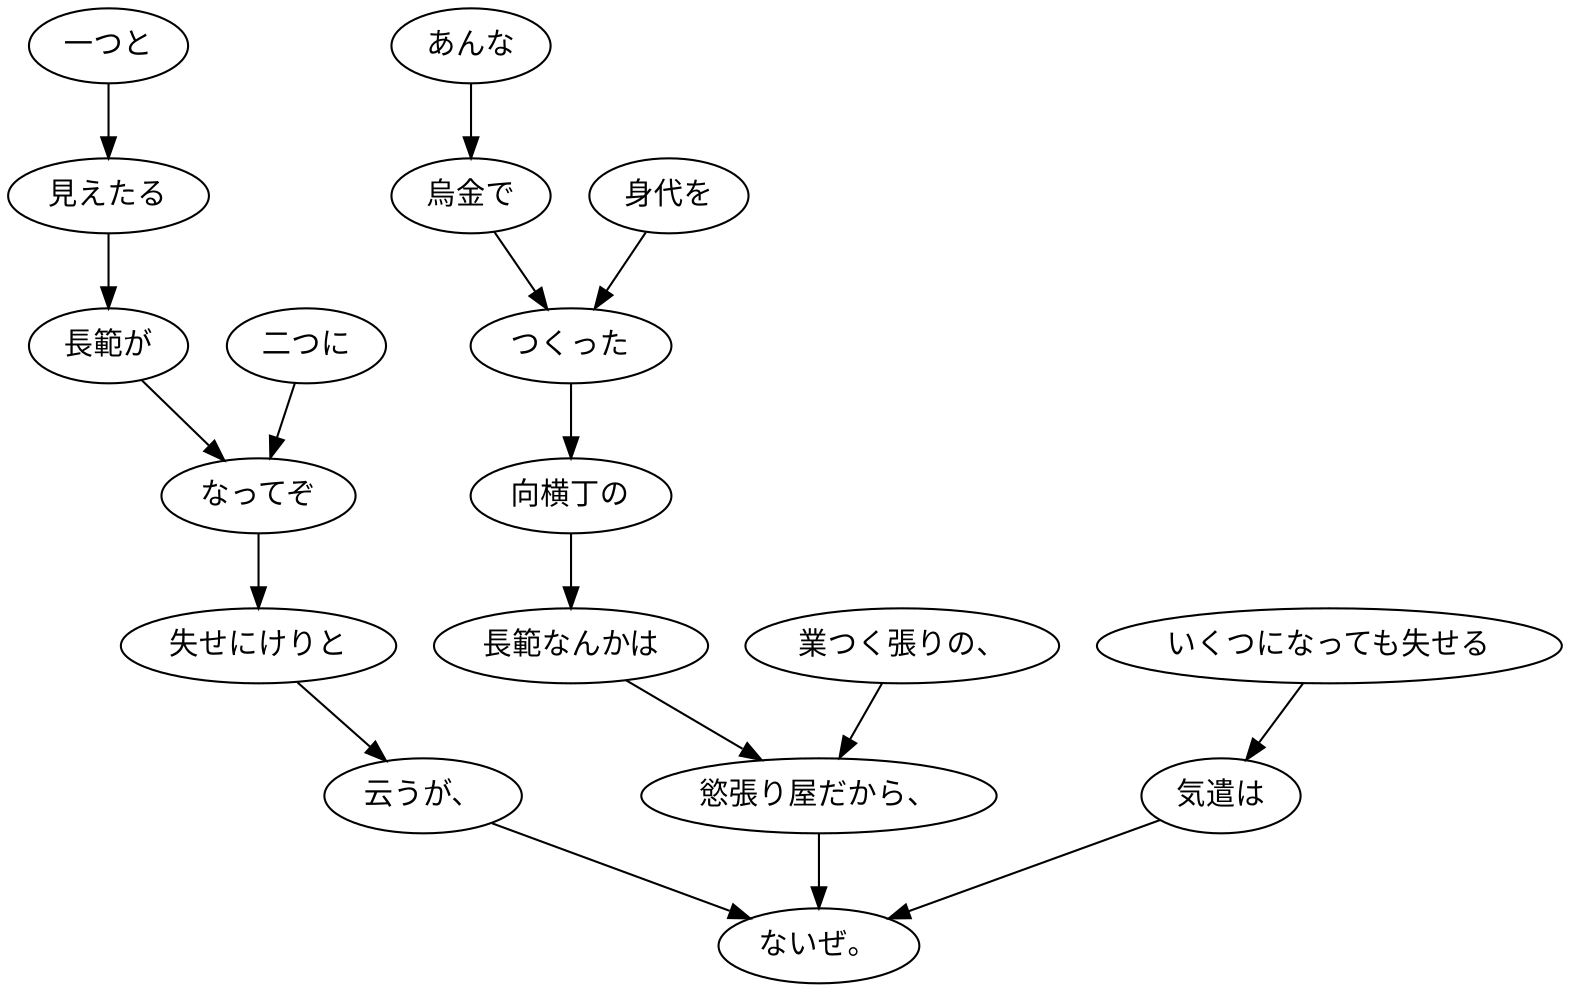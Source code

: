 digraph graph8465 {
	node0 [label="一つと"];
	node1 [label="見えたる"];
	node2 [label="長範が"];
	node3 [label="二つに"];
	node4 [label="なってぞ"];
	node5 [label="失せにけりと"];
	node6 [label="云うが、"];
	node7 [label="あんな"];
	node8 [label="烏金で"];
	node9 [label="身代を"];
	node10 [label="つくった"];
	node11 [label="向横丁の"];
	node12 [label="長範なんかは"];
	node13 [label="業つく張りの、"];
	node14 [label="慾張り屋だから、"];
	node15 [label="いくつになっても失せる"];
	node16 [label="気遣は"];
	node17 [label="ないぜ。"];
	node0 -> node1;
	node1 -> node2;
	node2 -> node4;
	node3 -> node4;
	node4 -> node5;
	node5 -> node6;
	node6 -> node17;
	node7 -> node8;
	node8 -> node10;
	node9 -> node10;
	node10 -> node11;
	node11 -> node12;
	node12 -> node14;
	node13 -> node14;
	node14 -> node17;
	node15 -> node16;
	node16 -> node17;
}
